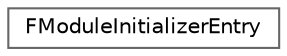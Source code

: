 digraph "Graphical Class Hierarchy"
{
 // INTERACTIVE_SVG=YES
 // LATEX_PDF_SIZE
  bgcolor="transparent";
  edge [fontname=Helvetica,fontsize=10,labelfontname=Helvetica,labelfontsize=10];
  node [fontname=Helvetica,fontsize=10,shape=box,height=0.2,width=0.4];
  rankdir="LR";
  Node0 [id="Node000000",label="FModuleInitializerEntry",height=0.2,width=0.4,color="grey40", fillcolor="white", style="filled",URL="$d4/df6/classFModuleInitializerEntry.html",tooltip="Intrusive linked list containing name and initializer function pointer of loaded modules."];
}
